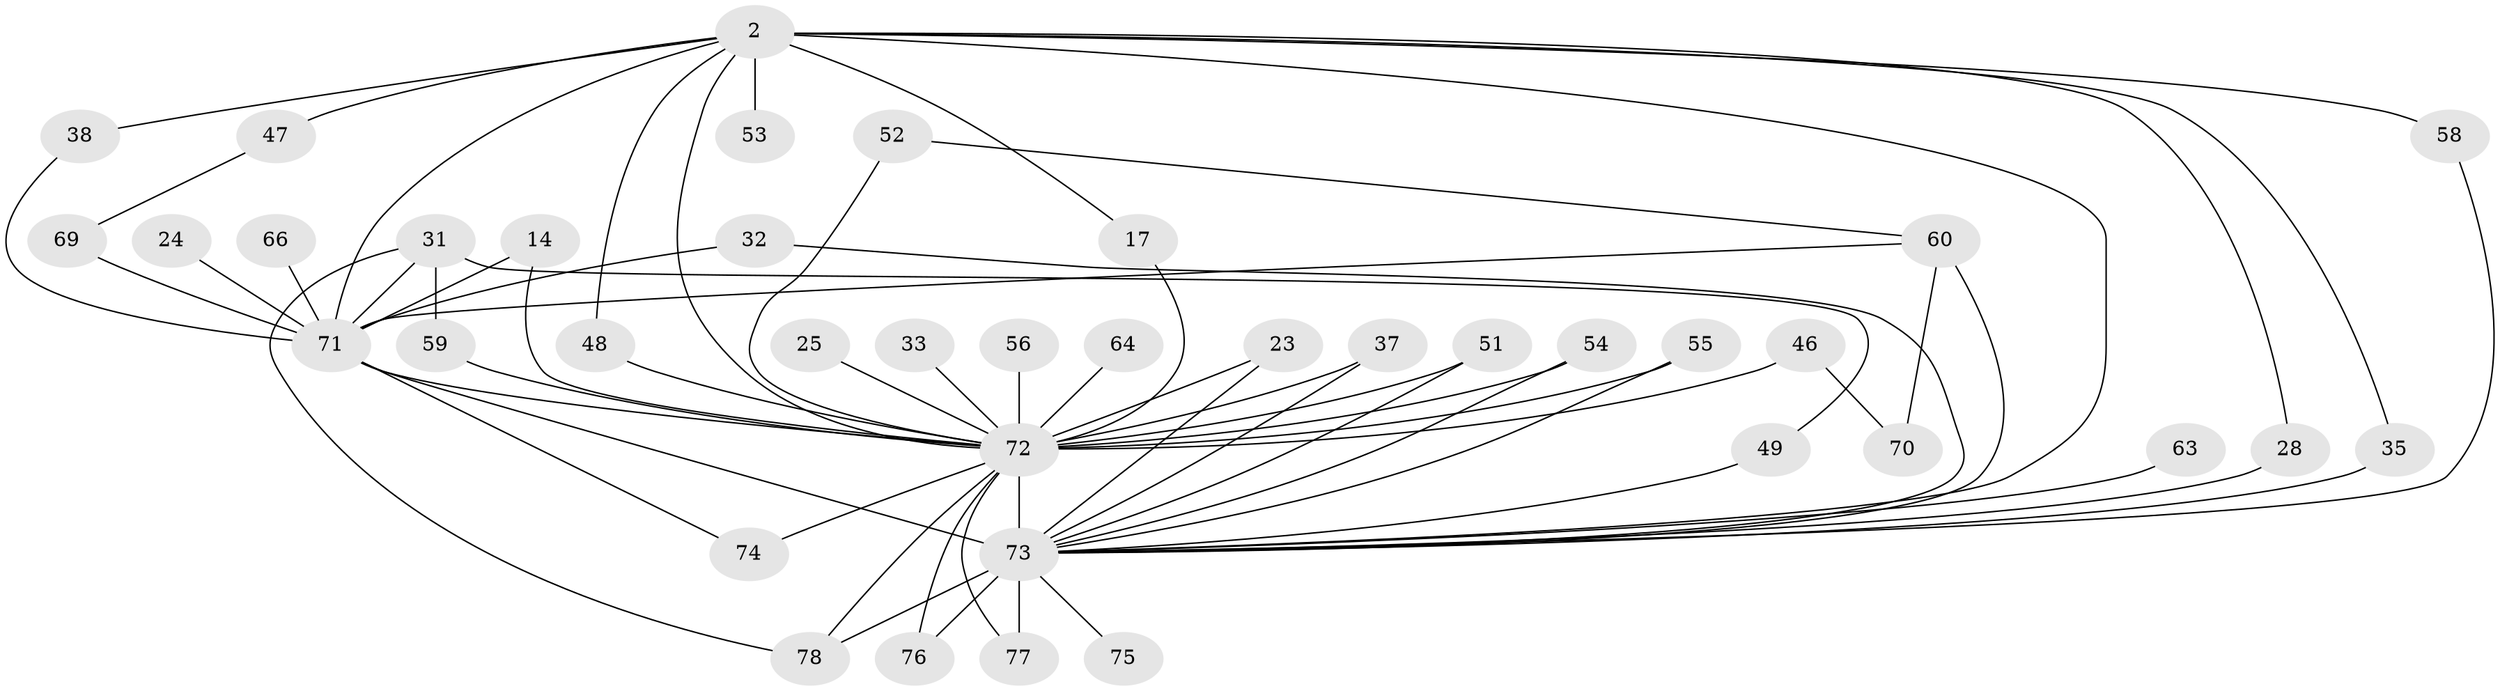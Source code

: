 // original degree distribution, {16: 0.01282051282051282, 15: 0.01282051282051282, 19: 0.02564102564102564, 21: 0.01282051282051282, 23: 0.01282051282051282, 18: 0.01282051282051282, 26: 0.01282051282051282, 14: 0.01282051282051282, 17: 0.01282051282051282, 3: 0.23076923076923078, 2: 0.5641025641025641, 8: 0.01282051282051282, 4: 0.02564102564102564, 6: 0.01282051282051282, 5: 0.02564102564102564}
// Generated by graph-tools (version 1.1) at 2025/46/03/09/25 04:46:28]
// undirected, 39 vertices, 65 edges
graph export_dot {
graph [start="1"]
  node [color=gray90,style=filled];
  2 [super="+1"];
  14;
  17;
  23;
  24;
  25;
  28;
  31 [super="+30"];
  32;
  33;
  35;
  37;
  38;
  46;
  47;
  48 [super="+16"];
  49;
  51 [super="+26"];
  52;
  53;
  54;
  55 [super="+39"];
  56;
  58;
  59;
  60 [super="+57"];
  63;
  64;
  66 [super="+50"];
  69;
  70;
  71 [super="+40+68+10"];
  72 [super="+8+20"];
  73 [super="+27+15+65"];
  74 [super="+18"];
  75;
  76;
  77;
  78 [super="+67"];
  2 -- 17;
  2 -- 35;
  2 -- 47 [weight=2];
  2 -- 48;
  2 -- 53 [weight=2];
  2 -- 28;
  2 -- 38;
  2 -- 58;
  2 -- 72 [weight=6];
  2 -- 71 [weight=4];
  2 -- 73 [weight=9];
  14 -- 72;
  14 -- 71;
  17 -- 72;
  23 -- 72;
  23 -- 73;
  24 -- 71 [weight=2];
  25 -- 72 [weight=2];
  28 -- 73;
  31 -- 49;
  31 -- 59;
  31 -- 71 [weight=3];
  31 -- 78;
  32 -- 71;
  32 -- 73;
  33 -- 72;
  35 -- 73;
  37 -- 72;
  37 -- 73;
  38 -- 71;
  46 -- 70;
  46 -- 72 [weight=2];
  47 -- 69;
  48 -- 72 [weight=2];
  49 -- 73;
  51 -- 73;
  51 -- 72 [weight=2];
  52 -- 60;
  52 -- 72;
  54 -- 72;
  54 -- 73;
  55 -- 72;
  55 -- 73;
  56 -- 72;
  58 -- 73;
  59 -- 72;
  60 -- 70;
  60 -- 71 [weight=2];
  60 -- 73 [weight=3];
  63 -- 73 [weight=2];
  64 -- 72 [weight=2];
  66 -- 71 [weight=3];
  69 -- 71;
  71 -- 72 [weight=8];
  71 -- 73 [weight=11];
  71 -- 74;
  72 -- 74 [weight=2];
  72 -- 76;
  72 -- 77;
  72 -- 78 [weight=2];
  72 -- 73 [weight=19];
  73 -- 75;
  73 -- 76;
  73 -- 77;
  73 -- 78;
}
